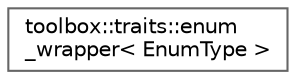 digraph "Graphical Class Hierarchy"
{
 // LATEX_PDF_SIZE
  bgcolor="transparent";
  edge [fontname=Helvetica,fontsize=10,labelfontname=Helvetica,labelfontsize=10];
  node [fontname=Helvetica,fontsize=10,shape=box,height=0.2,width=0.4];
  rankdir="LR";
  Node0 [id="Node000000",label="toolbox::traits::enum\l_wrapper\< EnumType \>",height=0.2,width=0.4,color="grey40", fillcolor="white", style="filled",URL="$classtoolbox_1_1traits_1_1enum__wrapper.html",tooltip="类型安全的枚举包装器/Type-safe enum wrapper"];
}
